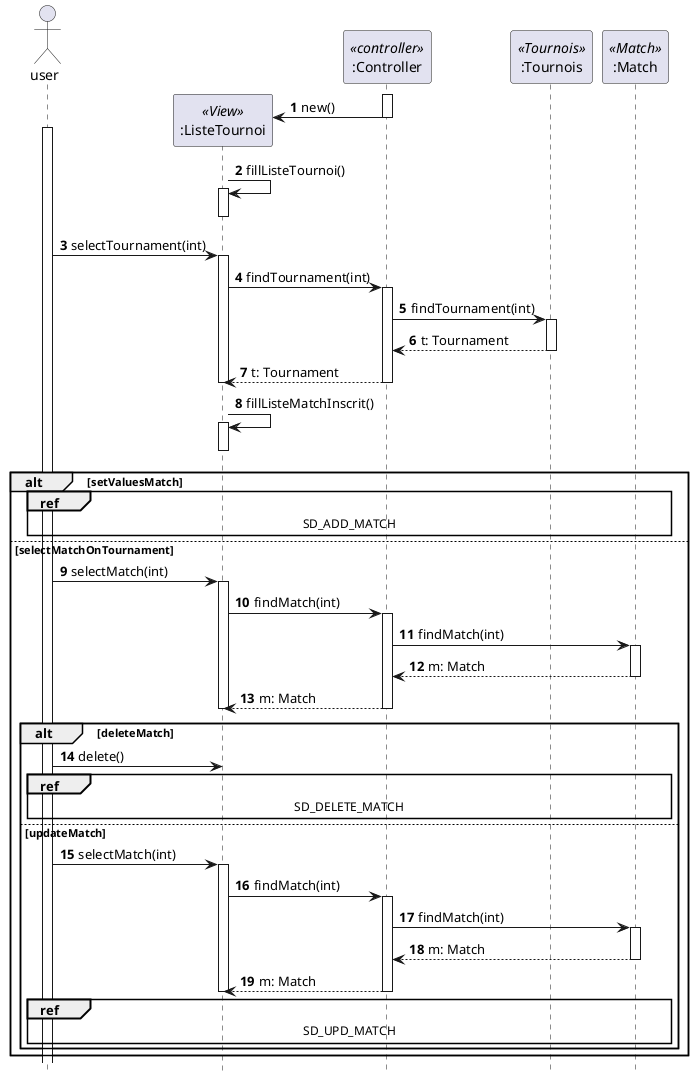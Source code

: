 @startuml SD_TOURNOIS
autonumber
hide footbox
skinparam shadowing false
actor user as u
participant ":ListeTournoi" as v <<View>>
participant ":Controller" as c <<controller>>
participant ":Tournois" as lt <<Tournois>>
participant ":Match" as lm <<Match>>

create v
activate c
c -> v :new()
deactivate c
activate u
v -> v : fillListeTournoi()
activate v
deactivate v
u -> v :selectTournament(int)
activate v
v -> c :findTournament(int)
activate c
c -> lt : findTournament(int)
activate lt
lt --> c : t: Tournament
deactivate lt
c --> v :t: Tournament
deactivate c
deactivate v
v -> v : fillListeMatchInscrit()
activate v
deactivate v
alt setValuesMatch
    ref over u,lm :SD_ADD_MATCH
else selectMatchOnTournament
    u -> v :selectMatch(int)
    activate v
    v -> c :findMatch(int)
    activate c
    c -> lm : findMatch(int)
    activate lm
    lm-->c: m: Match
    deactivate lm
    c --> v :m: Match
    deactivate c
    deactivate v

    alt deleteMatch
        u -> v :delete()
        ref over u,lm :SD_DELETE_MATCH
    else updateMatch

        u -> v :selectMatch(int)
        activate v
        v -> c :findMatch(int)
        activate c
        c -> lm : findMatch(int)
        activate lm
        lm-->c: m: Match
        deactivate lm
        c --> v :m: Match
        ref over u,lm :SD_UPD_MATCH
        deactivate c
        deactivate v

    end
end
@enduml